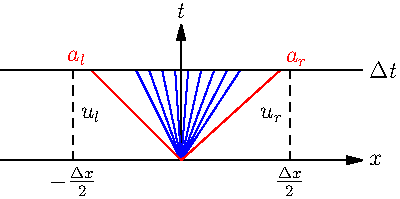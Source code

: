 import graph;
size(200,0);

real a = 0;
real dx = 12;

real f(real x)
{
   return x/a;
}

real xmin = -20;
real xmax = +20;
real tmax = +15;

pen axis = linewidth(0.5) + linecap(2);
draw( Label("$x$",EndPoint), (xmin,0)--(xmax,0), axis, Arrow);
draw( Label("$t$",EndPoint), (  0,0)--( 0,tmax), axis, Arrow);

label("$u_l$", (-10,5));
label("$u_r$", (10,5));

real T = 10.0;
real a1 = -0.5;
real a2 = +0.8;
int n = 10;
real da = (a2-a1)/(n-1);

for(a=a1; a<=a2; a+=da)
{
   draw(graph(f,0,a*T),blue);
}

real x1, y1;
real x2, y2;
real x3, y3;

x1 = -10; y1 = +10;
x2 =   5; y2 = +10;
x3 =  11; y3 = +10;

draw( Label("$a_l$",EndPoint), (0,0)--(x1,y1), red );
draw( Label("$a_r$",EndPoint), (0,0)--(x3,y3), red );

draw( Label("$\Delta t$",EndPoint), (xmin,T)--(xmax,T), axis);
draw( Label("$-\frac{\Delta x}{2}$",BeginPoint), (-dx,0)--(-dx,T), axis+dashed);
draw( Label("$\frac{\Delta x}{2}$",BeginPoint), ( dx,0)--( dx,T), axis+dashed);
